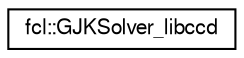 digraph "Graphical Class Hierarchy"
{
  edge [fontname="FreeSans",fontsize="10",labelfontname="FreeSans",labelfontsize="10"];
  node [fontname="FreeSans",fontsize="10",shape=record];
  rankdir="LR";
  Node1 [label="fcl::GJKSolver_libccd",height=0.2,width=0.4,color="black", fillcolor="white", style="filled",URL="$a00063.html",tooltip="collision and distance solver based on libccd library. "];
}
